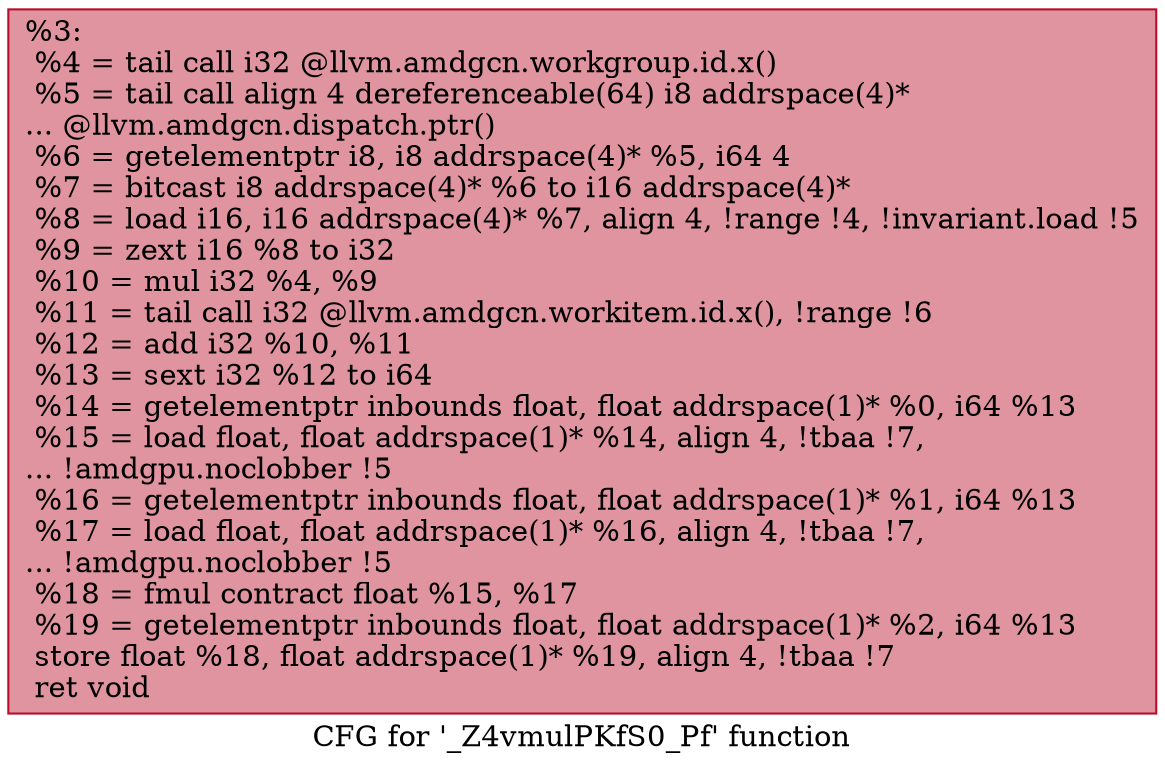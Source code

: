 digraph "CFG for '_Z4vmulPKfS0_Pf' function" {
	label="CFG for '_Z4vmulPKfS0_Pf' function";

	Node0x6014fa0 [shape=record,color="#b70d28ff", style=filled, fillcolor="#b70d2870",label="{%3:\l  %4 = tail call i32 @llvm.amdgcn.workgroup.id.x()\l  %5 = tail call align 4 dereferenceable(64) i8 addrspace(4)*\l... @llvm.amdgcn.dispatch.ptr()\l  %6 = getelementptr i8, i8 addrspace(4)* %5, i64 4\l  %7 = bitcast i8 addrspace(4)* %6 to i16 addrspace(4)*\l  %8 = load i16, i16 addrspace(4)* %7, align 4, !range !4, !invariant.load !5\l  %9 = zext i16 %8 to i32\l  %10 = mul i32 %4, %9\l  %11 = tail call i32 @llvm.amdgcn.workitem.id.x(), !range !6\l  %12 = add i32 %10, %11\l  %13 = sext i32 %12 to i64\l  %14 = getelementptr inbounds float, float addrspace(1)* %0, i64 %13\l  %15 = load float, float addrspace(1)* %14, align 4, !tbaa !7,\l... !amdgpu.noclobber !5\l  %16 = getelementptr inbounds float, float addrspace(1)* %1, i64 %13\l  %17 = load float, float addrspace(1)* %16, align 4, !tbaa !7,\l... !amdgpu.noclobber !5\l  %18 = fmul contract float %15, %17\l  %19 = getelementptr inbounds float, float addrspace(1)* %2, i64 %13\l  store float %18, float addrspace(1)* %19, align 4, !tbaa !7\l  ret void\l}"];
}
